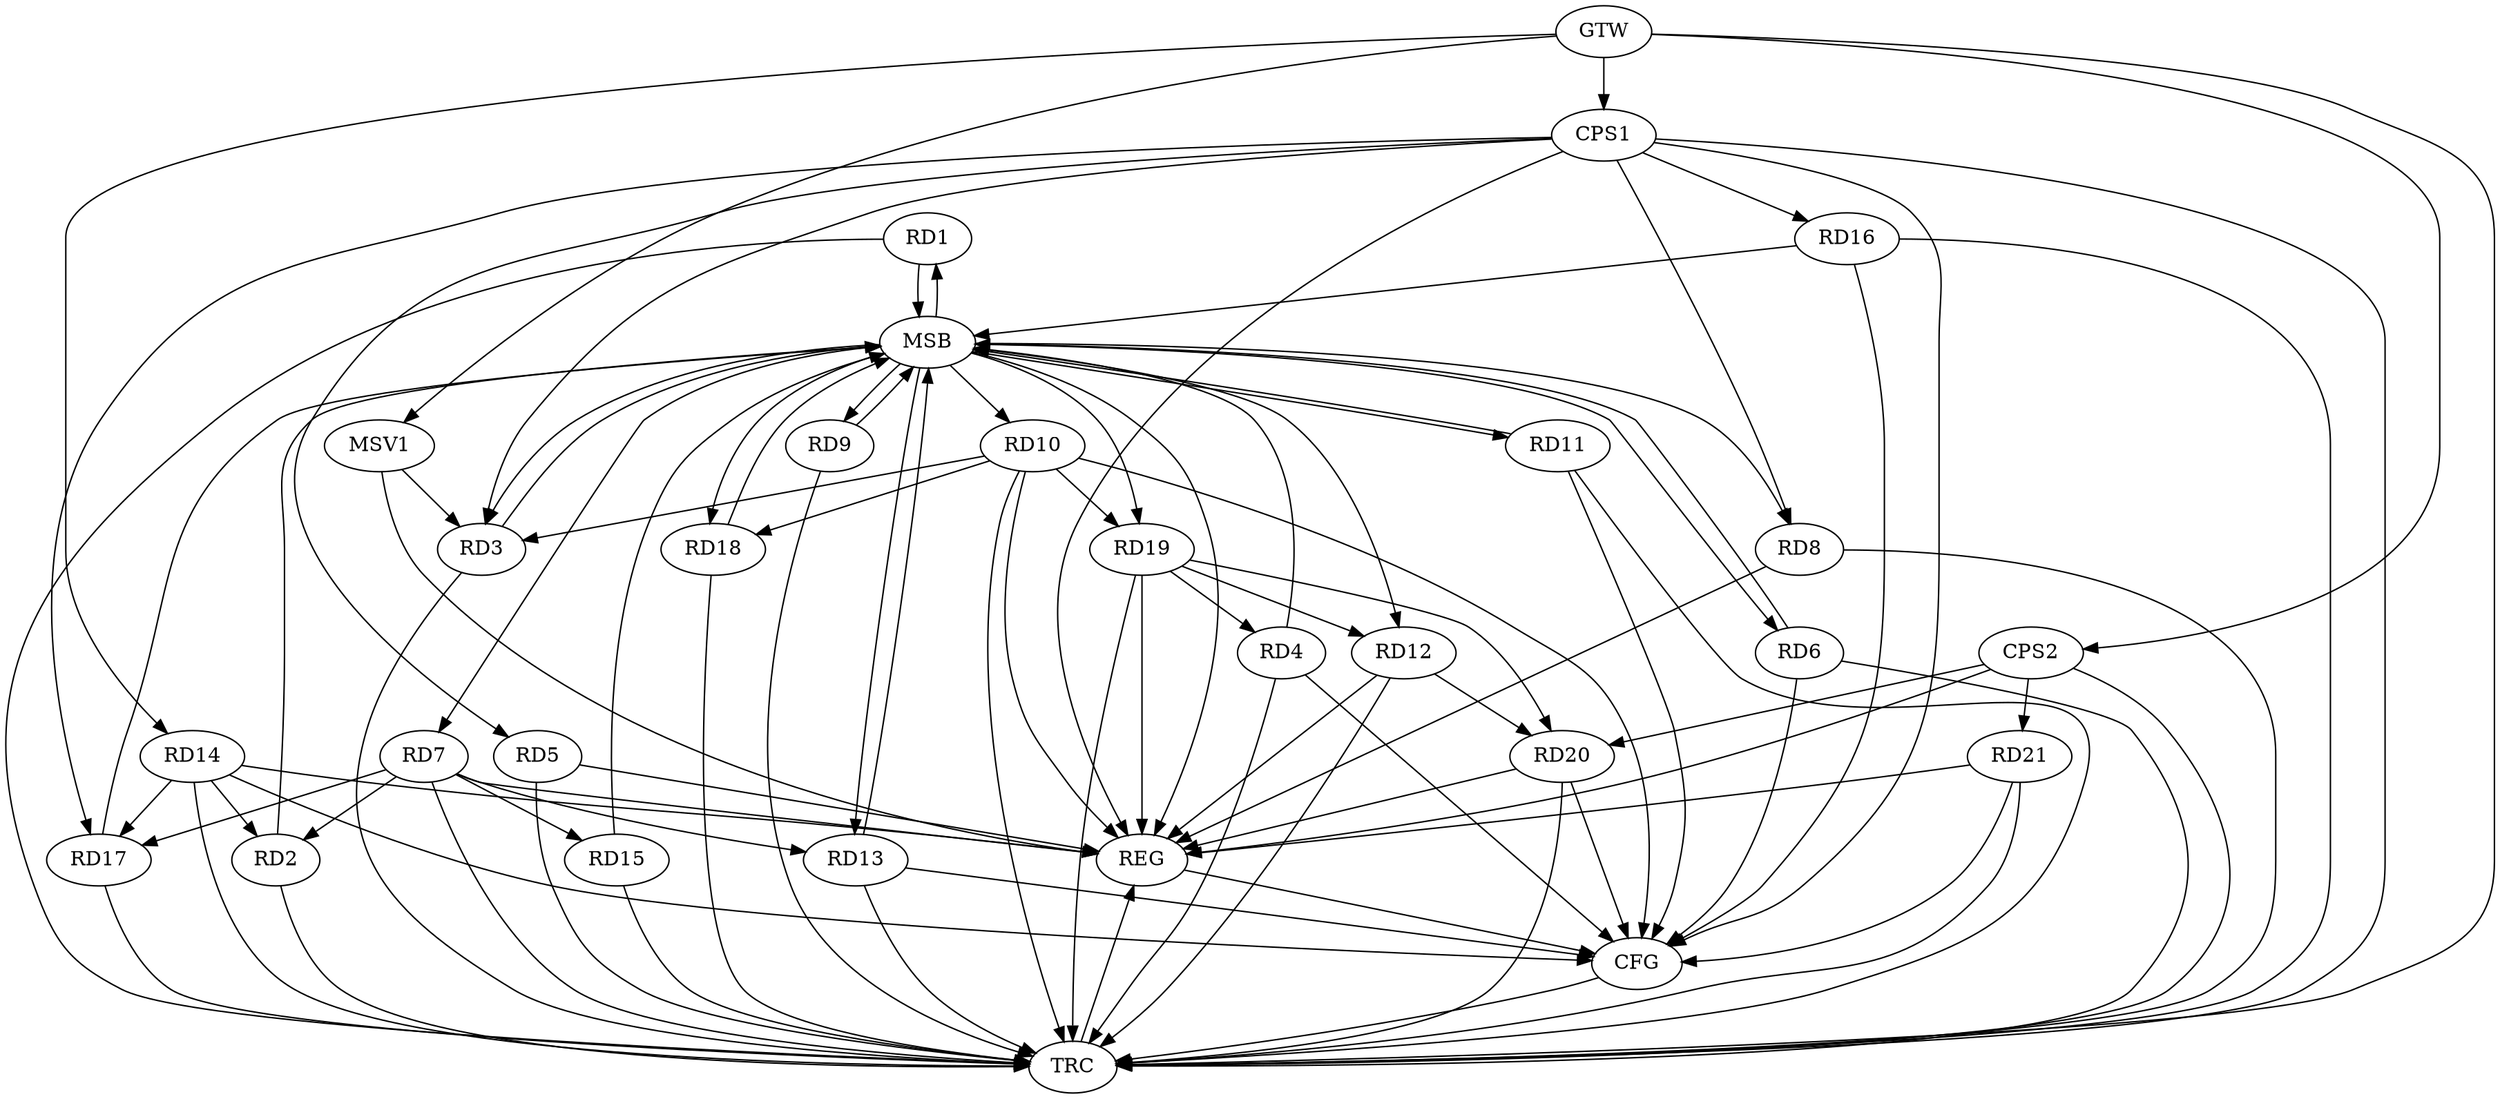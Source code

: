 strict digraph G {
  RD1 [ label="RD1" ];
  RD2 [ label="RD2" ];
  RD3 [ label="RD3" ];
  RD4 [ label="RD4" ];
  RD5 [ label="RD5" ];
  RD6 [ label="RD6" ];
  RD7 [ label="RD7" ];
  RD8 [ label="RD8" ];
  RD9 [ label="RD9" ];
  RD10 [ label="RD10" ];
  RD11 [ label="RD11" ];
  RD12 [ label="RD12" ];
  RD13 [ label="RD13" ];
  RD14 [ label="RD14" ];
  RD15 [ label="RD15" ];
  RD16 [ label="RD16" ];
  RD17 [ label="RD17" ];
  RD18 [ label="RD18" ];
  RD19 [ label="RD19" ];
  RD20 [ label="RD20" ];
  RD21 [ label="RD21" ];
  CPS1 [ label="CPS1" ];
  CPS2 [ label="CPS2" ];
  GTW [ label="GTW" ];
  REG [ label="REG" ];
  MSB [ label="MSB" ];
  CFG [ label="CFG" ];
  TRC [ label="TRC" ];
  MSV1 [ label="MSV1" ];
  RD7 -> RD2;
  RD14 -> RD2;
  RD10 -> RD3;
  RD19 -> RD4;
  RD7 -> RD13;
  RD7 -> RD15;
  RD7 -> RD17;
  RD10 -> RD18;
  RD10 -> RD19;
  RD19 -> RD12;
  RD12 -> RD20;
  RD14 -> RD17;
  RD19 -> RD20;
  CPS1 -> RD3;
  CPS1 -> RD5;
  CPS1 -> RD8;
  CPS1 -> RD16;
  CPS1 -> RD17;
  CPS2 -> RD20;
  CPS2 -> RD21;
  GTW -> RD14;
  GTW -> CPS1;
  GTW -> CPS2;
  RD5 -> REG;
  RD7 -> REG;
  RD8 -> REG;
  RD10 -> REG;
  RD12 -> REG;
  RD14 -> REG;
  RD19 -> REG;
  RD20 -> REG;
  RD21 -> REG;
  CPS1 -> REG;
  CPS2 -> REG;
  RD1 -> MSB;
  MSB -> RD3;
  MSB -> RD6;
  MSB -> RD8;
  MSB -> RD11;
  MSB -> REG;
  RD2 -> MSB;
  MSB -> RD18;
  RD3 -> MSB;
  RD4 -> MSB;
  RD6 -> MSB;
  MSB -> RD1;
  MSB -> RD7;
  RD9 -> MSB;
  MSB -> RD13;
  MSB -> RD19;
  RD11 -> MSB;
  MSB -> RD9;
  RD13 -> MSB;
  MSB -> RD10;
  MSB -> RD12;
  RD15 -> MSB;
  RD16 -> MSB;
  RD17 -> MSB;
  RD18 -> MSB;
  RD13 -> CFG;
  RD21 -> CFG;
  RD11 -> CFG;
  RD20 -> CFG;
  RD14 -> CFG;
  RD16 -> CFG;
  CPS1 -> CFG;
  RD6 -> CFG;
  RD10 -> CFG;
  RD4 -> CFG;
  REG -> CFG;
  RD1 -> TRC;
  RD2 -> TRC;
  RD3 -> TRC;
  RD4 -> TRC;
  RD5 -> TRC;
  RD6 -> TRC;
  RD7 -> TRC;
  RD8 -> TRC;
  RD9 -> TRC;
  RD10 -> TRC;
  RD11 -> TRC;
  RD12 -> TRC;
  RD13 -> TRC;
  RD14 -> TRC;
  RD15 -> TRC;
  RD16 -> TRC;
  RD17 -> TRC;
  RD18 -> TRC;
  RD19 -> TRC;
  RD20 -> TRC;
  RD21 -> TRC;
  CPS1 -> TRC;
  CPS2 -> TRC;
  GTW -> TRC;
  CFG -> TRC;
  TRC -> REG;
  MSV1 -> RD3;
  GTW -> MSV1;
  MSV1 -> REG;
}
